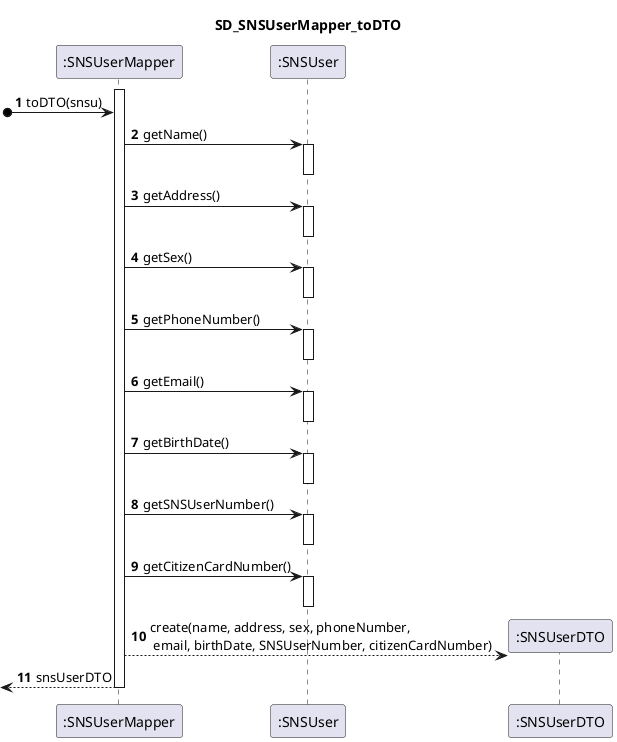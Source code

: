 @startuml
autonumber
title SD_SNSUserMapper_toDTO

participant ":SNSUserMapper" as mapper
participant ":SNSUser" as user
participant ":SNSUserDTO" as dto



activate mapper
 [o-> mapper : toDTO(snsu)
mapper -> user : getName()
activate user
deactivate user
mapper -> user : getAddress()
activate user
deactivate user
mapper -> user : getSex()
activate user
deactivate user
mapper -> user : getPhoneNumber()
activate user
deactivate user
mapper -> user : getEmail()
activate user
deactivate user
mapper -> user : getBirthDate()
activate user
deactivate user
mapper -> user : getSNSUserNumber()
activate user
deactivate user
mapper -> user : getCitizenCardNumber()
activate user
deactivate user
mapper --> dto** : create(name, address, sex, phoneNumber, \n email, birthDate, SNSUserNumber, citizenCardNumber)
<-- mapper: snsUserDTO
deactivate mapper

@enduml